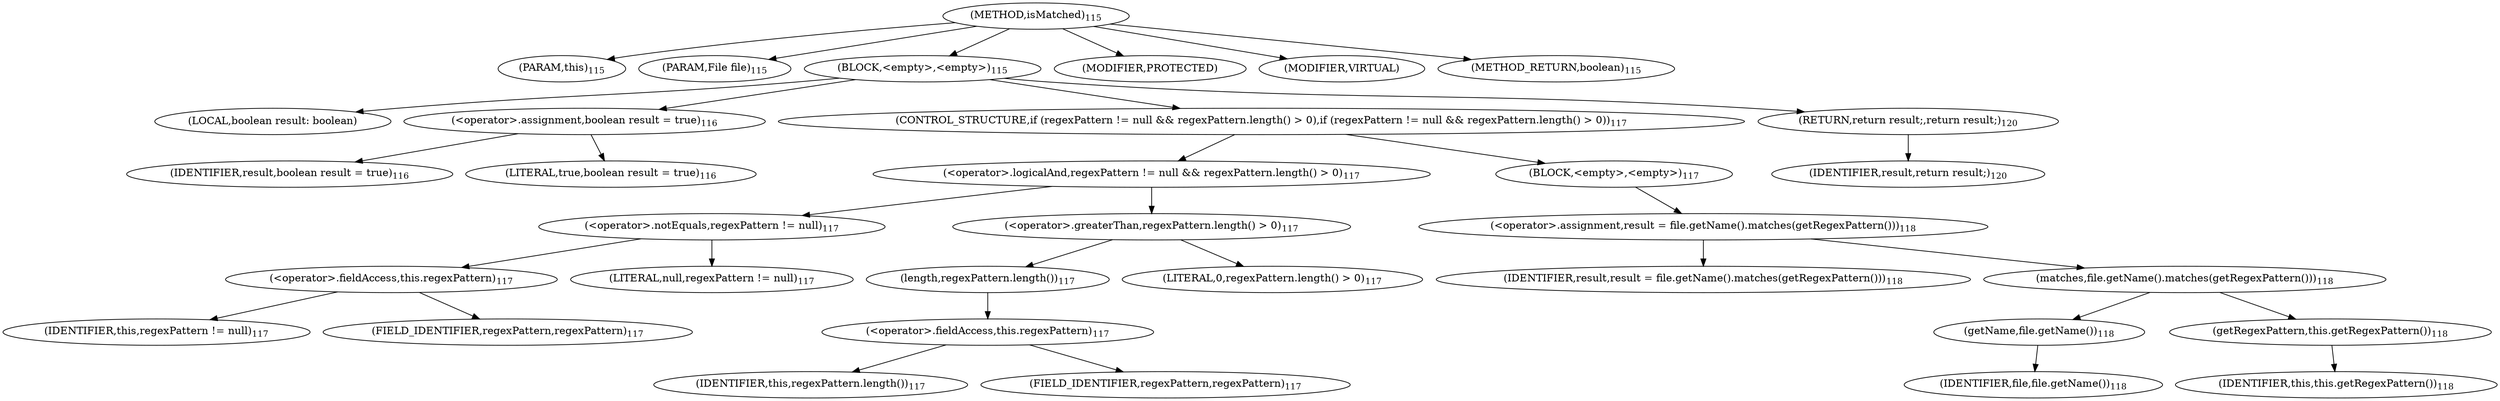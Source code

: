 digraph "isMatched" {  
"290" [label = <(METHOD,isMatched)<SUB>115</SUB>> ]
"23" [label = <(PARAM,this)<SUB>115</SUB>> ]
"291" [label = <(PARAM,File file)<SUB>115</SUB>> ]
"292" [label = <(BLOCK,&lt;empty&gt;,&lt;empty&gt;)<SUB>115</SUB>> ]
"293" [label = <(LOCAL,boolean result: boolean)> ]
"294" [label = <(&lt;operator&gt;.assignment,boolean result = true)<SUB>116</SUB>> ]
"295" [label = <(IDENTIFIER,result,boolean result = true)<SUB>116</SUB>> ]
"296" [label = <(LITERAL,true,boolean result = true)<SUB>116</SUB>> ]
"297" [label = <(CONTROL_STRUCTURE,if (regexPattern != null &amp;&amp; regexPattern.length() &gt; 0),if (regexPattern != null &amp;&amp; regexPattern.length() &gt; 0))<SUB>117</SUB>> ]
"298" [label = <(&lt;operator&gt;.logicalAnd,regexPattern != null &amp;&amp; regexPattern.length() &gt; 0)<SUB>117</SUB>> ]
"299" [label = <(&lt;operator&gt;.notEquals,regexPattern != null)<SUB>117</SUB>> ]
"300" [label = <(&lt;operator&gt;.fieldAccess,this.regexPattern)<SUB>117</SUB>> ]
"301" [label = <(IDENTIFIER,this,regexPattern != null)<SUB>117</SUB>> ]
"302" [label = <(FIELD_IDENTIFIER,regexPattern,regexPattern)<SUB>117</SUB>> ]
"303" [label = <(LITERAL,null,regexPattern != null)<SUB>117</SUB>> ]
"304" [label = <(&lt;operator&gt;.greaterThan,regexPattern.length() &gt; 0)<SUB>117</SUB>> ]
"305" [label = <(length,regexPattern.length())<SUB>117</SUB>> ]
"306" [label = <(&lt;operator&gt;.fieldAccess,this.regexPattern)<SUB>117</SUB>> ]
"307" [label = <(IDENTIFIER,this,regexPattern.length())<SUB>117</SUB>> ]
"308" [label = <(FIELD_IDENTIFIER,regexPattern,regexPattern)<SUB>117</SUB>> ]
"309" [label = <(LITERAL,0,regexPattern.length() &gt; 0)<SUB>117</SUB>> ]
"310" [label = <(BLOCK,&lt;empty&gt;,&lt;empty&gt;)<SUB>117</SUB>> ]
"311" [label = <(&lt;operator&gt;.assignment,result = file.getName().matches(getRegexPattern()))<SUB>118</SUB>> ]
"312" [label = <(IDENTIFIER,result,result = file.getName().matches(getRegexPattern()))<SUB>118</SUB>> ]
"313" [label = <(matches,file.getName().matches(getRegexPattern()))<SUB>118</SUB>> ]
"314" [label = <(getName,file.getName())<SUB>118</SUB>> ]
"315" [label = <(IDENTIFIER,file,file.getName())<SUB>118</SUB>> ]
"316" [label = <(getRegexPattern,this.getRegexPattern())<SUB>118</SUB>> ]
"22" [label = <(IDENTIFIER,this,this.getRegexPattern())<SUB>118</SUB>> ]
"317" [label = <(RETURN,return result;,return result;)<SUB>120</SUB>> ]
"318" [label = <(IDENTIFIER,result,return result;)<SUB>120</SUB>> ]
"319" [label = <(MODIFIER,PROTECTED)> ]
"320" [label = <(MODIFIER,VIRTUAL)> ]
"321" [label = <(METHOD_RETURN,boolean)<SUB>115</SUB>> ]
  "290" -> "23" 
  "290" -> "291" 
  "290" -> "292" 
  "290" -> "319" 
  "290" -> "320" 
  "290" -> "321" 
  "292" -> "293" 
  "292" -> "294" 
  "292" -> "297" 
  "292" -> "317" 
  "294" -> "295" 
  "294" -> "296" 
  "297" -> "298" 
  "297" -> "310" 
  "298" -> "299" 
  "298" -> "304" 
  "299" -> "300" 
  "299" -> "303" 
  "300" -> "301" 
  "300" -> "302" 
  "304" -> "305" 
  "304" -> "309" 
  "305" -> "306" 
  "306" -> "307" 
  "306" -> "308" 
  "310" -> "311" 
  "311" -> "312" 
  "311" -> "313" 
  "313" -> "314" 
  "313" -> "316" 
  "314" -> "315" 
  "316" -> "22" 
  "317" -> "318" 
}
